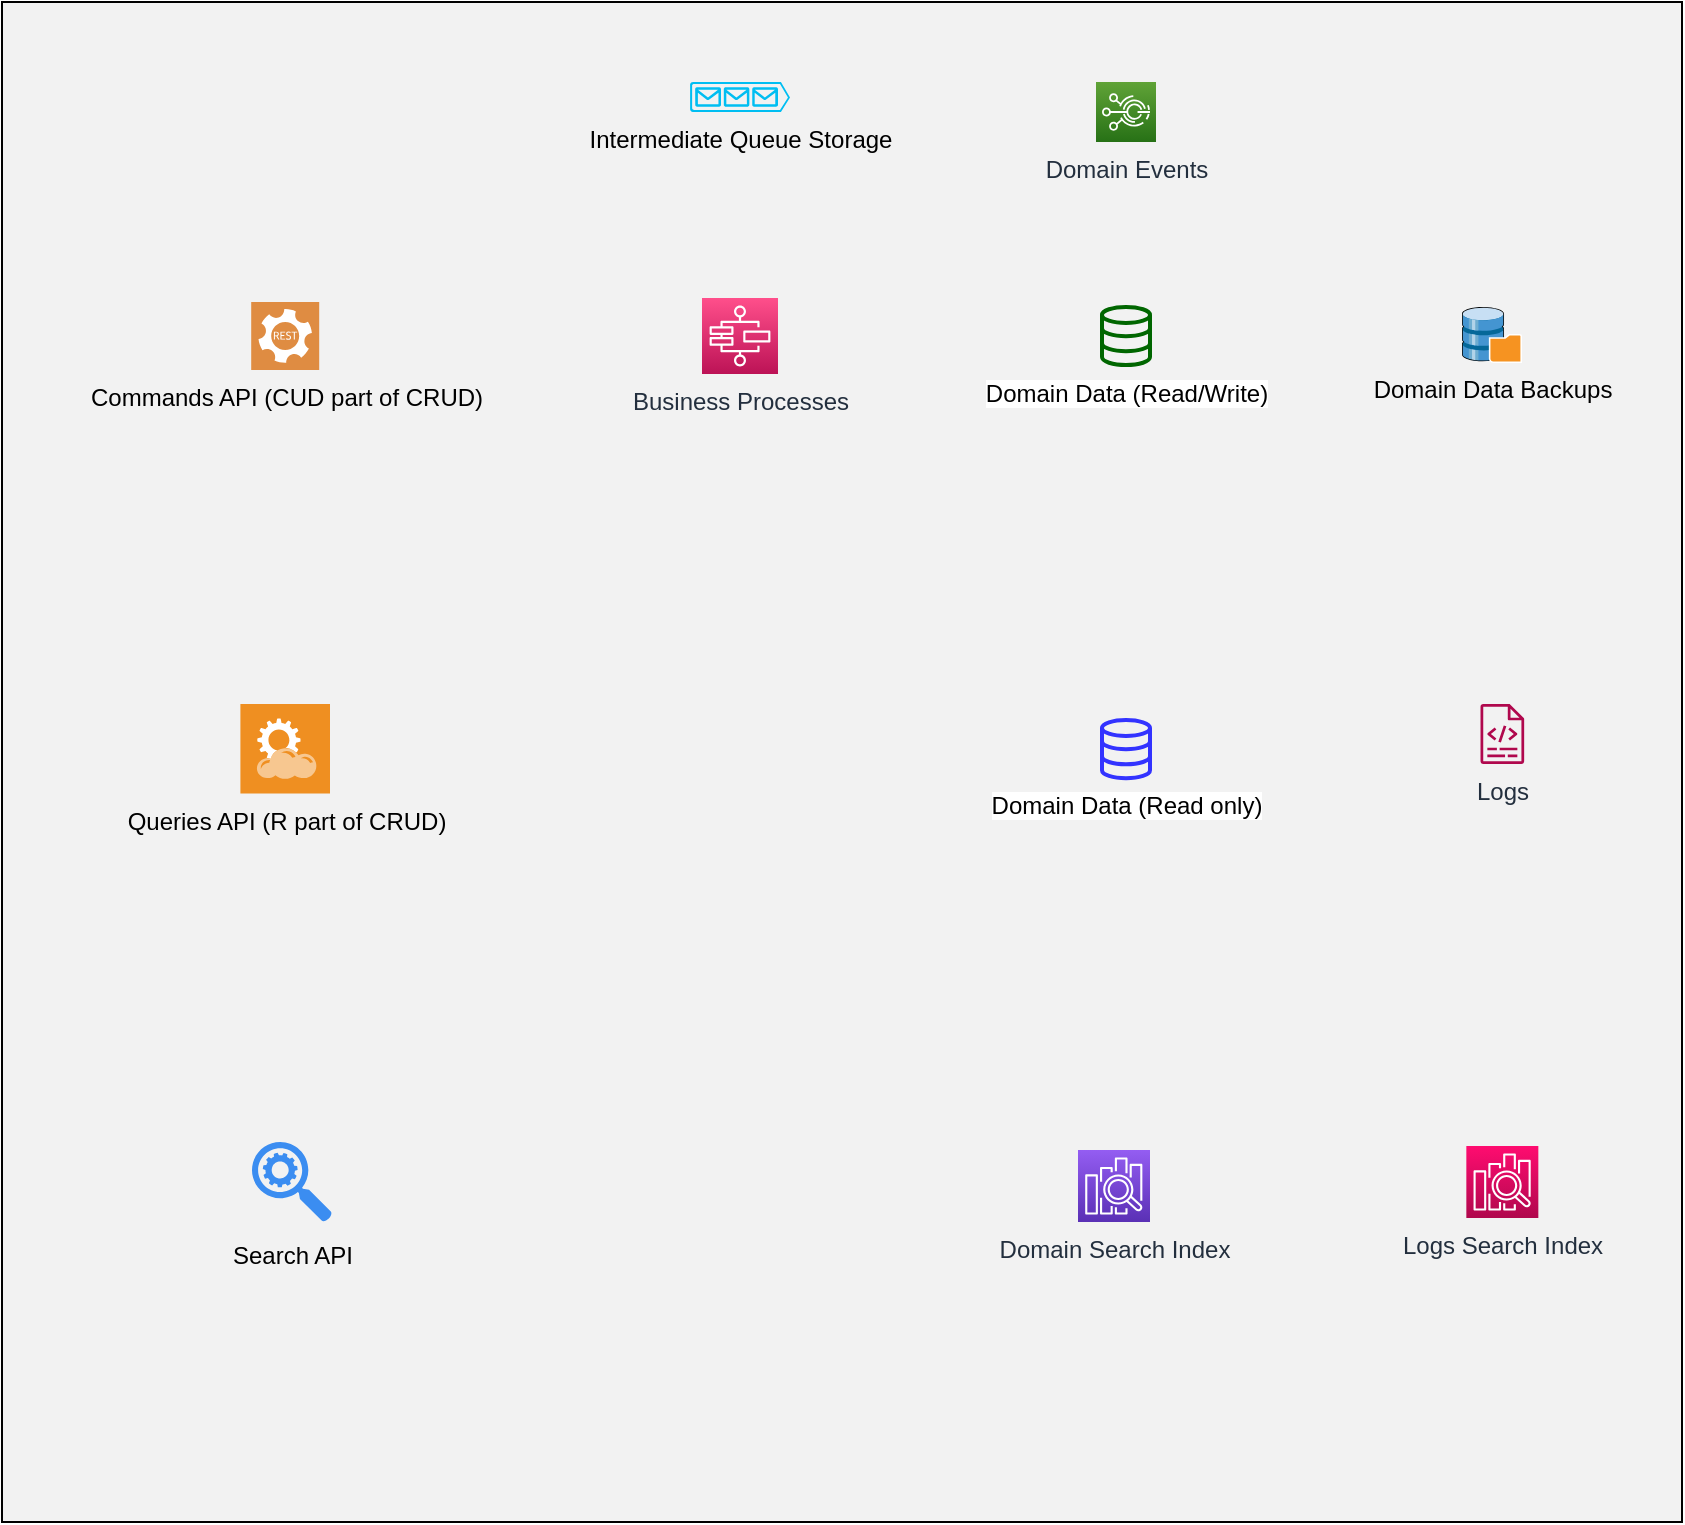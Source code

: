 <mxfile version="18.1.1" type="github">
  <diagram id="YpfgOicpe_ktB0YQQekx" name="Page-1">
    <mxGraphModel dx="1395" dy="899" grid="1" gridSize="10" guides="1" tooltips="1" connect="1" arrows="1" fold="1" page="1" pageScale="1" pageWidth="1169" pageHeight="827" math="0" shadow="0">
      <root>
        <mxCell id="0" />
        <mxCell id="1" parent="0" />
        <mxCell id="rvYusmREHdtUx_hZXpQg-1" value="" style="rounded=0;whiteSpace=wrap;html=1;fillColor=#F2F2F2;" vertex="1" parent="1">
          <mxGeometry x="280" y="40" width="840" height="760" as="geometry" />
        </mxCell>
        <mxCell id="rvYusmREHdtUx_hZXpQg-2" value="Commands API (CUD part of CRUD)" style="sketch=0;pointerEvents=1;shadow=0;dashed=0;html=1;strokeColor=none;fillColor=#DF8C42;labelPosition=center;verticalLabelPosition=bottom;verticalAlign=top;align=center;outlineConnect=0;shape=mxgraph.veeam2.restful_api;" vertex="1" parent="1">
          <mxGeometry x="404.6" y="190" width="34" height="34" as="geometry" />
        </mxCell>
        <mxCell id="rvYusmREHdtUx_hZXpQg-3" value="Queries API (R part of CRUD)" style="shadow=0;dashed=0;html=1;strokeColor=none;fillColor=#EF8F21;labelPosition=center;verticalLabelPosition=bottom;verticalAlign=top;align=center;outlineConnect=0;shape=mxgraph.veeam.2d.restful_apis;" vertex="1" parent="1">
          <mxGeometry x="399.2" y="391" width="44.8" height="44.8" as="geometry" />
        </mxCell>
        <mxCell id="rvYusmREHdtUx_hZXpQg-4" value="&lt;br&gt;&lt;br&gt;&lt;br&gt;Search API" style="sketch=0;html=1;aspect=fixed;strokeColor=none;shadow=0;align=center;verticalAlign=top;fillColor=#3B8DF1;shape=mxgraph.gcp2.search_api" vertex="1" parent="1">
          <mxGeometry x="405" y="610" width="40" height="40" as="geometry" />
        </mxCell>
        <mxCell id="rvYusmREHdtUx_hZXpQg-5" value="Domain Data (Read/Write)" style="html=1;verticalLabelPosition=bottom;align=center;labelBackgroundColor=#ffffff;verticalAlign=top;strokeWidth=2;strokeColor=#006600;shadow=0;dashed=0;shape=mxgraph.ios7.icons.data;fillColor=#F2F2F2;" vertex="1" parent="1">
          <mxGeometry x="830" y="192.45" width="24" height="29.1" as="geometry" />
        </mxCell>
        <mxCell id="rvYusmREHdtUx_hZXpQg-7" value="Domain Search Index" style="sketch=0;points=[[0,0,0],[0.25,0,0],[0.5,0,0],[0.75,0,0],[1,0,0],[0,1,0],[0.25,1,0],[0.5,1,0],[0.75,1,0],[1,1,0],[0,0.25,0],[0,0.5,0],[0,0.75,0],[1,0.25,0],[1,0.5,0],[1,0.75,0]];outlineConnect=0;fontColor=#232F3E;gradientColor=#945DF2;gradientDirection=north;fillColor=#5A30B5;strokeColor=#ffffff;dashed=0;verticalLabelPosition=bottom;verticalAlign=top;align=center;html=1;fontSize=12;fontStyle=0;aspect=fixed;shape=mxgraph.aws4.resourceIcon;resIcon=mxgraph.aws4.elasticsearch_service;" vertex="1" parent="1">
          <mxGeometry x="818" y="614" width="36" height="36" as="geometry" />
        </mxCell>
        <mxCell id="rvYusmREHdtUx_hZXpQg-8" value="Domain Data (Read only)" style="html=1;verticalLabelPosition=bottom;align=center;labelBackgroundColor=#ffffff;verticalAlign=top;strokeWidth=2;strokeColor=#3333FF;shadow=0;dashed=0;shape=mxgraph.ios7.icons.data;fillColor=#F2F2F2;" vertex="1" parent="1">
          <mxGeometry x="830" y="399" width="24" height="29.1" as="geometry" />
        </mxCell>
        <mxCell id="rvYusmREHdtUx_hZXpQg-9" value="Logs" style="sketch=0;outlineConnect=0;fontColor=#232F3E;gradientColor=none;fillColor=#B0084D;strokeColor=none;dashed=0;verticalLabelPosition=bottom;verticalAlign=top;align=center;html=1;fontSize=12;fontStyle=0;aspect=fixed;pointerEvents=1;shape=mxgraph.aws4.logs;" vertex="1" parent="1">
          <mxGeometry x="1010" y="391" width="40.34" height="30" as="geometry" />
        </mxCell>
        <mxCell id="rvYusmREHdtUx_hZXpQg-10" value="Logs Search Index" style="sketch=0;points=[[0,0,0],[0.25,0,0],[0.5,0,0],[0.75,0,0],[1,0,0],[0,1,0],[0.25,1,0],[0.5,1,0],[0.75,1,0],[1,1,0],[0,0.25,0],[0,0.5,0],[0,0.75,0],[1,0.25,0],[1,0.5,0],[1,0.75,0]];outlineConnect=0;fontColor=#232F3E;gradientColor=#FF0C70;gradientDirection=north;fillColor=#B0084D;strokeColor=#ffffff;dashed=0;verticalLabelPosition=bottom;verticalAlign=top;align=center;html=1;fontSize=12;fontStyle=0;aspect=fixed;shape=mxgraph.aws4.resourceIcon;resIcon=mxgraph.aws4.elasticsearch_service;" vertex="1" parent="1">
          <mxGeometry x="1012.17" y="612" width="36" height="36" as="geometry" />
        </mxCell>
        <mxCell id="rvYusmREHdtUx_hZXpQg-11" value="Business Processes" style="sketch=0;points=[[0,0,0],[0.25,0,0],[0.5,0,0],[0.75,0,0],[1,0,0],[0,1,0],[0.25,1,0],[0.5,1,0],[0.75,1,0],[1,1,0],[0,0.25,0],[0,0.5,0],[0,0.75,0],[1,0.25,0],[1,0.5,0],[1,0.75,0]];outlineConnect=0;fontColor=#232F3E;gradientColor=#FF4F8B;gradientDirection=north;fillColor=#BC1356;strokeColor=#ffffff;dashed=0;verticalLabelPosition=bottom;verticalAlign=top;align=center;html=1;fontSize=12;fontStyle=0;aspect=fixed;shape=mxgraph.aws4.resourceIcon;resIcon=mxgraph.aws4.step_functions;" vertex="1" parent="1">
          <mxGeometry x="630" y="188" width="38" height="38" as="geometry" />
        </mxCell>
        <mxCell id="rvYusmREHdtUx_hZXpQg-12" value="Intermediate Queue Storage" style="verticalLabelPosition=bottom;html=1;verticalAlign=top;align=center;strokeColor=none;fillColor=#00BEF2;shape=mxgraph.azure.queue_generic;pointerEvents=1;" vertex="1" parent="1">
          <mxGeometry x="624" y="80" width="50" height="15" as="geometry" />
        </mxCell>
        <mxCell id="rvYusmREHdtUx_hZXpQg-13" value="Domain Data Backups" style="shadow=0;dashed=0;html=1;labelPosition=center;verticalLabelPosition=bottom;verticalAlign=top;align=center;outlineConnect=0;shape=mxgraph.veeam.3d.backup_repository;strokeColor=#006600;fillColor=#B0084D;gradientColor=#FF0C70;" vertex="1" parent="1">
          <mxGeometry x="1010" y="192.45" width="30" height="28" as="geometry" />
        </mxCell>
        <mxCell id="rvYusmREHdtUx_hZXpQg-14" value="Domain Events" style="sketch=0;points=[[0,0,0],[0.25,0,0],[0.5,0,0],[0.75,0,0],[1,0,0],[0,1,0],[0.25,1,0],[0.5,1,0],[0.75,1,0],[1,1,0],[0,0.25,0],[0,0.5,0],[0,0.75,0],[1,0.25,0],[1,0.5,0],[1,0.75,0]];outlineConnect=0;fontColor=#232F3E;gradientColor=#60A337;gradientDirection=north;fillColor=#277116;strokeColor=#ffffff;dashed=0;verticalLabelPosition=bottom;verticalAlign=top;align=center;html=1;fontSize=12;fontStyle=0;aspect=fixed;shape=mxgraph.aws4.resourceIcon;resIcon=mxgraph.aws4.iot_events;" vertex="1" parent="1">
          <mxGeometry x="827" y="80" width="30" height="30" as="geometry" />
        </mxCell>
      </root>
    </mxGraphModel>
  </diagram>
</mxfile>
